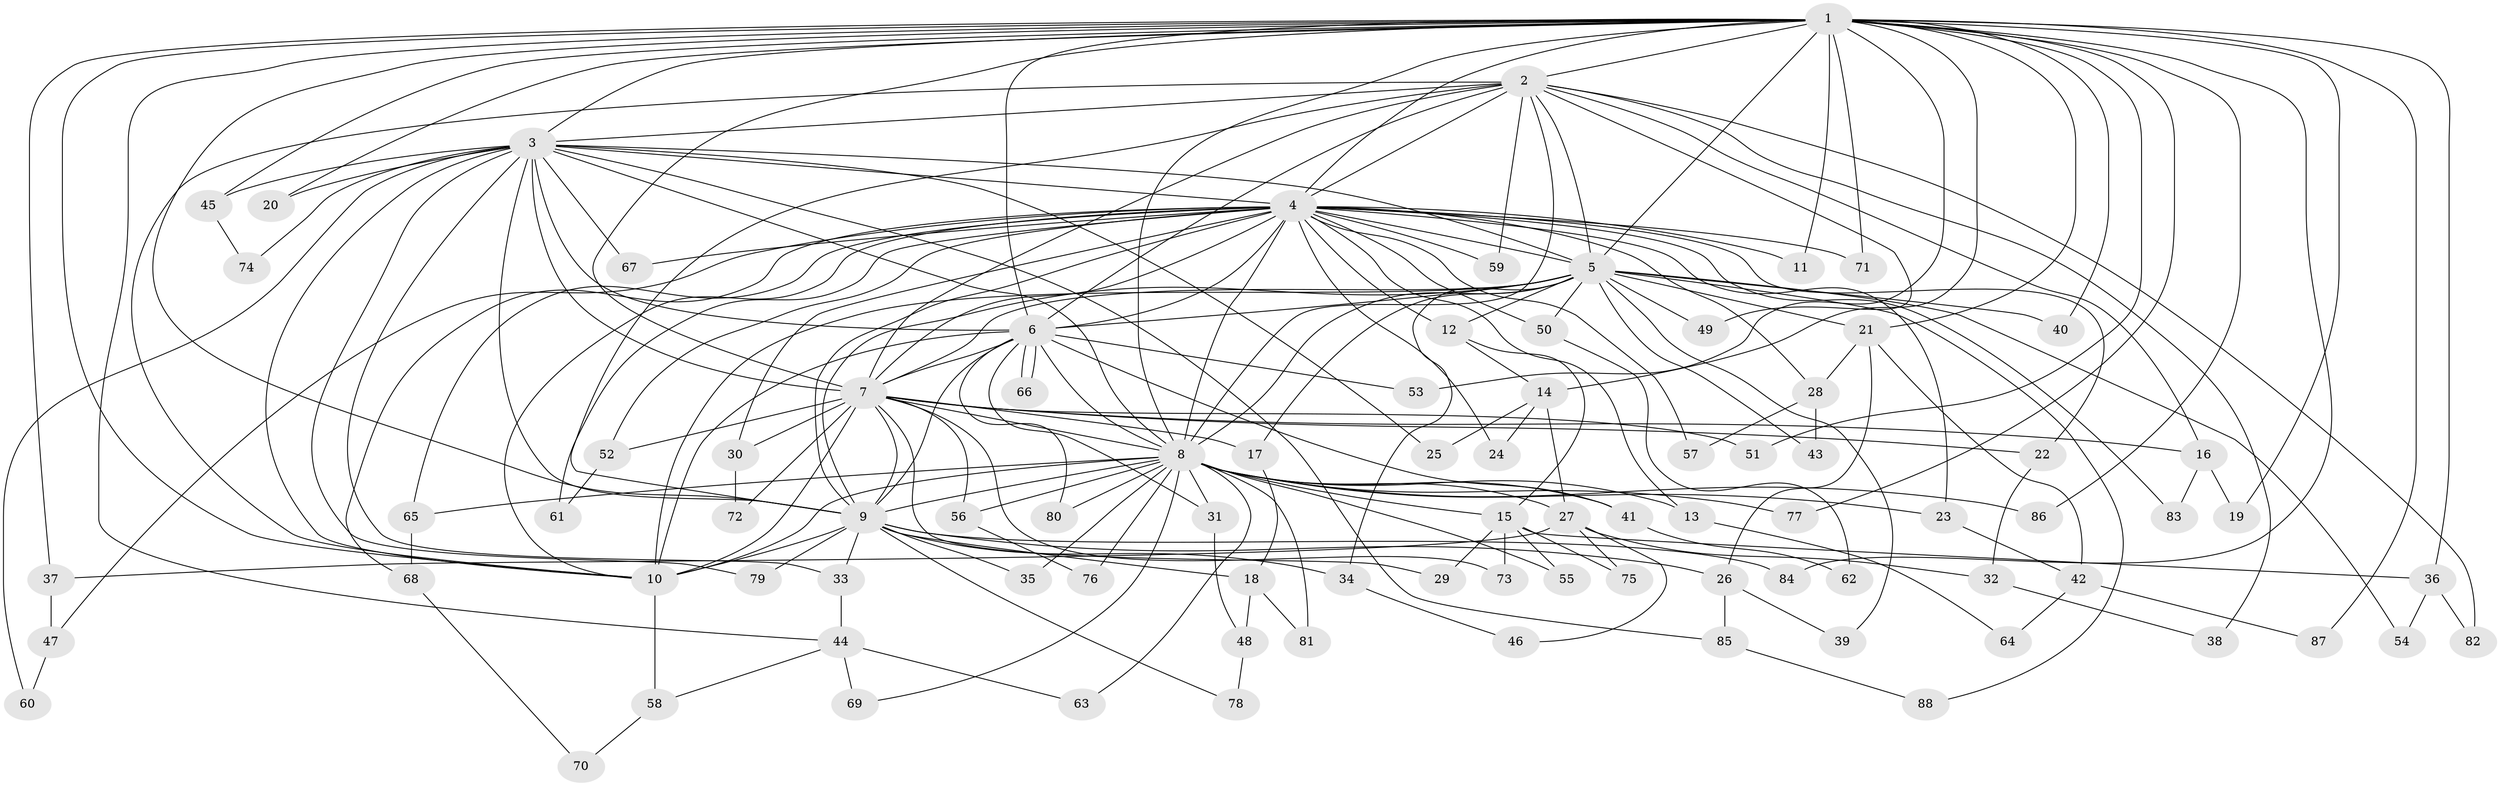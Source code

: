 // coarse degree distribution, {4: 0.1590909090909091, 5: 0.045454545454545456, 7: 0.022727272727272728, 3: 0.36363636363636365, 17: 0.045454545454545456, 16: 0.022727272727272728, 2: 0.1590909090909091, 11: 0.045454545454545456, 13: 0.022727272727272728, 20: 0.022727272727272728, 6: 0.022727272727272728, 1: 0.022727272727272728, 14: 0.022727272727272728, 19: 0.022727272727272728}
// Generated by graph-tools (version 1.1) at 2025/36/03/04/25 23:36:14]
// undirected, 88 vertices, 201 edges
graph export_dot {
  node [color=gray90,style=filled];
  1;
  2;
  3;
  4;
  5;
  6;
  7;
  8;
  9;
  10;
  11;
  12;
  13;
  14;
  15;
  16;
  17;
  18;
  19;
  20;
  21;
  22;
  23;
  24;
  25;
  26;
  27;
  28;
  29;
  30;
  31;
  32;
  33;
  34;
  35;
  36;
  37;
  38;
  39;
  40;
  41;
  42;
  43;
  44;
  45;
  46;
  47;
  48;
  49;
  50;
  51;
  52;
  53;
  54;
  55;
  56;
  57;
  58;
  59;
  60;
  61;
  62;
  63;
  64;
  65;
  66;
  67;
  68;
  69;
  70;
  71;
  72;
  73;
  74;
  75;
  76;
  77;
  78;
  79;
  80;
  81;
  82;
  83;
  84;
  85;
  86;
  87;
  88;
  1 -- 2;
  1 -- 3;
  1 -- 4;
  1 -- 5;
  1 -- 6;
  1 -- 7;
  1 -- 8;
  1 -- 9;
  1 -- 10;
  1 -- 11;
  1 -- 14;
  1 -- 19;
  1 -- 20;
  1 -- 21;
  1 -- 36;
  1 -- 37;
  1 -- 40;
  1 -- 44;
  1 -- 45;
  1 -- 51;
  1 -- 53;
  1 -- 71;
  1 -- 77;
  1 -- 84;
  1 -- 86;
  1 -- 87;
  2 -- 3;
  2 -- 4;
  2 -- 5;
  2 -- 6;
  2 -- 7;
  2 -- 8;
  2 -- 9;
  2 -- 10;
  2 -- 16;
  2 -- 38;
  2 -- 49;
  2 -- 59;
  2 -- 82;
  3 -- 4;
  3 -- 5;
  3 -- 6;
  3 -- 7;
  3 -- 8;
  3 -- 9;
  3 -- 10;
  3 -- 20;
  3 -- 25;
  3 -- 33;
  3 -- 45;
  3 -- 60;
  3 -- 67;
  3 -- 74;
  3 -- 79;
  3 -- 85;
  4 -- 5;
  4 -- 6;
  4 -- 7;
  4 -- 8;
  4 -- 9;
  4 -- 10;
  4 -- 11;
  4 -- 12;
  4 -- 13;
  4 -- 22;
  4 -- 23;
  4 -- 24;
  4 -- 28;
  4 -- 30;
  4 -- 47;
  4 -- 50;
  4 -- 52;
  4 -- 57;
  4 -- 59;
  4 -- 61;
  4 -- 65;
  4 -- 67;
  4 -- 68;
  4 -- 71;
  4 -- 83;
  5 -- 6;
  5 -- 7;
  5 -- 8;
  5 -- 9;
  5 -- 10;
  5 -- 12;
  5 -- 17;
  5 -- 21;
  5 -- 34;
  5 -- 39;
  5 -- 40;
  5 -- 43;
  5 -- 49;
  5 -- 50;
  5 -- 54;
  5 -- 88;
  6 -- 7;
  6 -- 8;
  6 -- 9;
  6 -- 10;
  6 -- 31;
  6 -- 41;
  6 -- 53;
  6 -- 66;
  6 -- 66;
  6 -- 80;
  7 -- 8;
  7 -- 9;
  7 -- 10;
  7 -- 16;
  7 -- 17;
  7 -- 22;
  7 -- 29;
  7 -- 30;
  7 -- 51;
  7 -- 52;
  7 -- 56;
  7 -- 72;
  7 -- 73;
  8 -- 9;
  8 -- 10;
  8 -- 13;
  8 -- 15;
  8 -- 23;
  8 -- 27;
  8 -- 31;
  8 -- 35;
  8 -- 41;
  8 -- 55;
  8 -- 56;
  8 -- 63;
  8 -- 65;
  8 -- 69;
  8 -- 76;
  8 -- 77;
  8 -- 80;
  8 -- 81;
  8 -- 86;
  9 -- 10;
  9 -- 18;
  9 -- 26;
  9 -- 33;
  9 -- 34;
  9 -- 35;
  9 -- 78;
  9 -- 79;
  9 -- 84;
  10 -- 58;
  12 -- 14;
  12 -- 15;
  13 -- 64;
  14 -- 24;
  14 -- 25;
  14 -- 27;
  15 -- 29;
  15 -- 36;
  15 -- 55;
  15 -- 73;
  15 -- 75;
  16 -- 19;
  16 -- 83;
  17 -- 18;
  18 -- 48;
  18 -- 81;
  21 -- 26;
  21 -- 28;
  21 -- 42;
  22 -- 32;
  23 -- 42;
  26 -- 39;
  26 -- 85;
  27 -- 32;
  27 -- 37;
  27 -- 46;
  27 -- 75;
  28 -- 43;
  28 -- 57;
  30 -- 72;
  31 -- 48;
  32 -- 38;
  33 -- 44;
  34 -- 46;
  36 -- 54;
  36 -- 82;
  37 -- 47;
  41 -- 62;
  42 -- 64;
  42 -- 87;
  44 -- 58;
  44 -- 63;
  44 -- 69;
  45 -- 74;
  47 -- 60;
  48 -- 78;
  50 -- 62;
  52 -- 61;
  56 -- 76;
  58 -- 70;
  65 -- 68;
  68 -- 70;
  85 -- 88;
}
